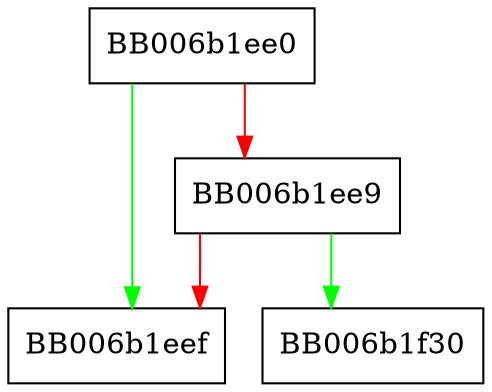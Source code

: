 digraph rsa_to_PrivateKeyInfo_der_encode {
  node [shape="box"];
  graph [splines=ortho];
  BB006b1ee0 -> BB006b1eef [color="green"];
  BB006b1ee0 -> BB006b1ee9 [color="red"];
  BB006b1ee9 -> BB006b1f30 [color="green"];
  BB006b1ee9 -> BB006b1eef [color="red"];
}